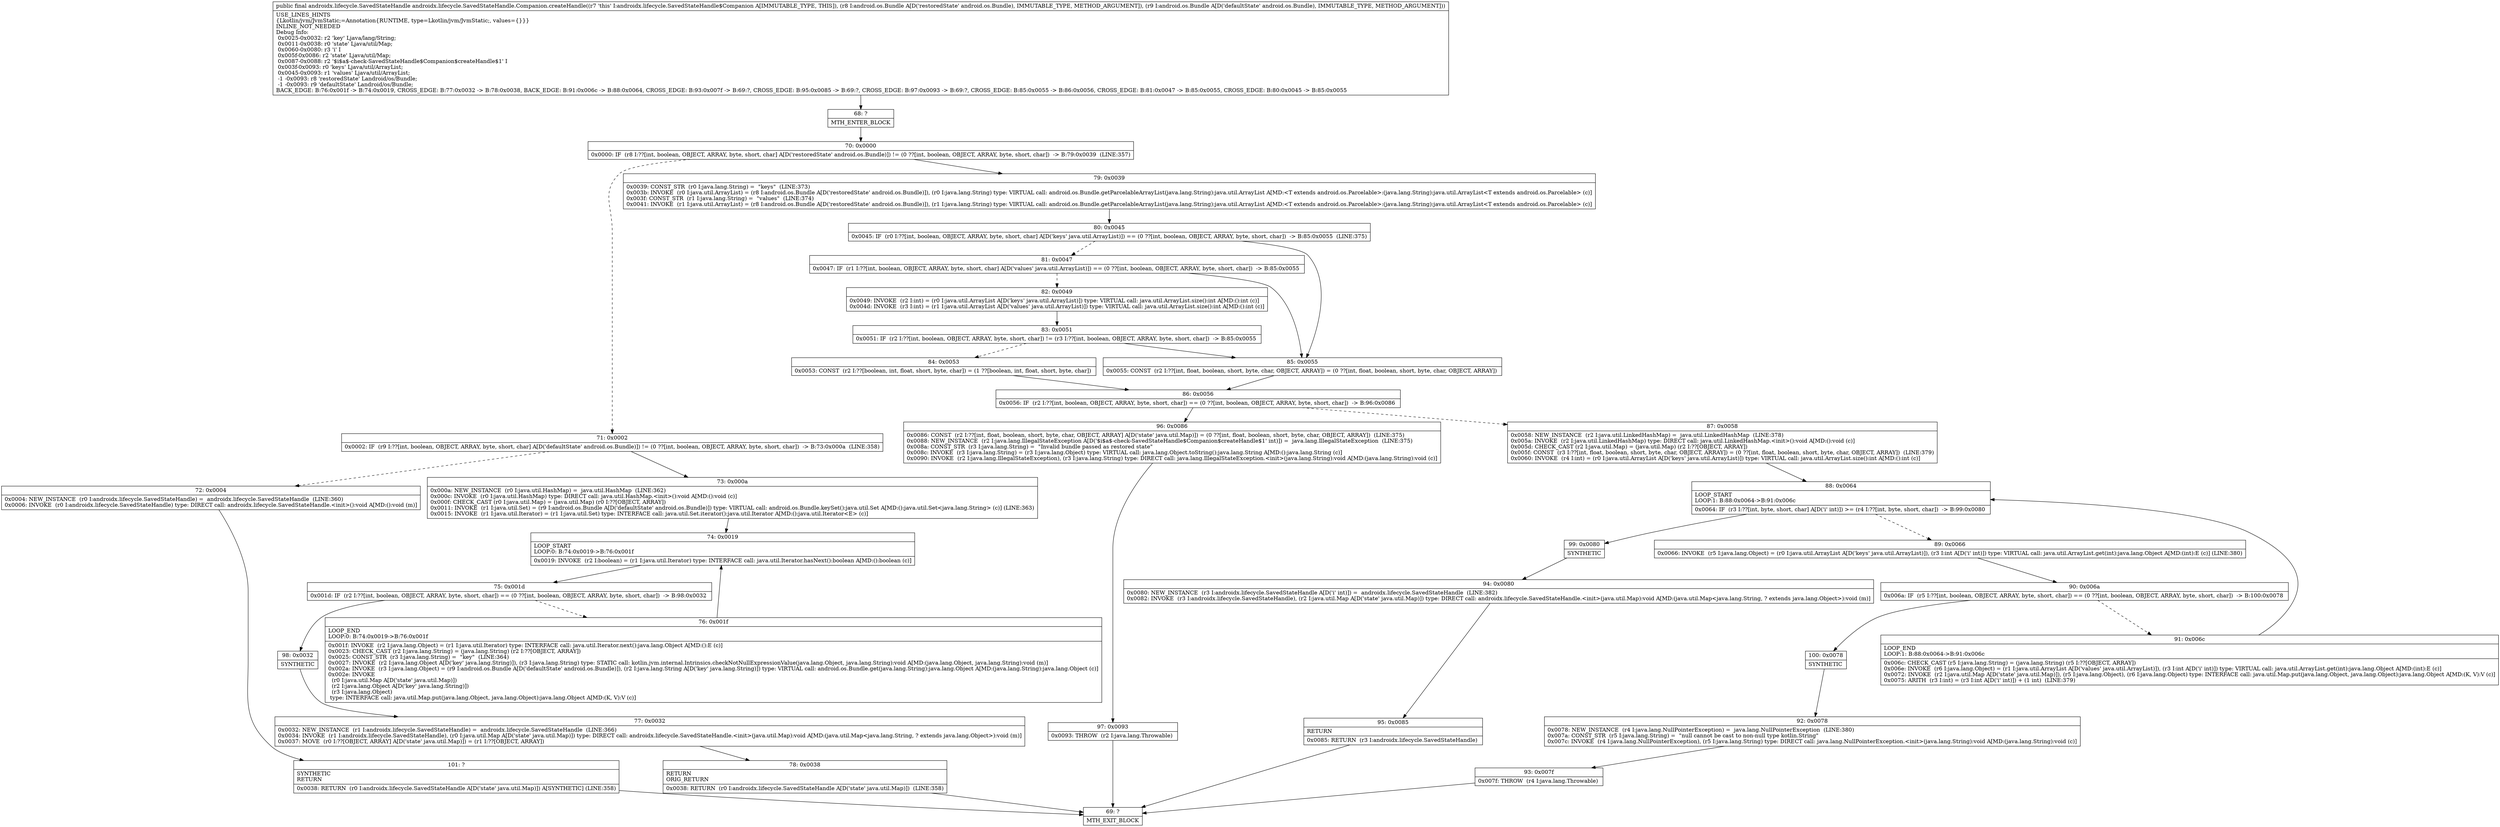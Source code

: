 digraph "CFG forandroidx.lifecycle.SavedStateHandle.Companion.createHandle(Landroid\/os\/Bundle;Landroid\/os\/Bundle;)Landroidx\/lifecycle\/SavedStateHandle;" {
Node_68 [shape=record,label="{68\:\ ?|MTH_ENTER_BLOCK\l}"];
Node_70 [shape=record,label="{70\:\ 0x0000|0x0000: IF  (r8 I:??[int, boolean, OBJECT, ARRAY, byte, short, char] A[D('restoredState' android.os.Bundle)]) != (0 ??[int, boolean, OBJECT, ARRAY, byte, short, char])  \-\> B:79:0x0039  (LINE:357)\l}"];
Node_71 [shape=record,label="{71\:\ 0x0002|0x0002: IF  (r9 I:??[int, boolean, OBJECT, ARRAY, byte, short, char] A[D('defaultState' android.os.Bundle)]) != (0 ??[int, boolean, OBJECT, ARRAY, byte, short, char])  \-\> B:73:0x000a  (LINE:358)\l}"];
Node_72 [shape=record,label="{72\:\ 0x0004|0x0004: NEW_INSTANCE  (r0 I:androidx.lifecycle.SavedStateHandle) =  androidx.lifecycle.SavedStateHandle  (LINE:360)\l0x0006: INVOKE  (r0 I:androidx.lifecycle.SavedStateHandle) type: DIRECT call: androidx.lifecycle.SavedStateHandle.\<init\>():void A[MD:():void (m)]\l}"];
Node_101 [shape=record,label="{101\:\ ?|SYNTHETIC\lRETURN\l|0x0038: RETURN  (r0 I:androidx.lifecycle.SavedStateHandle A[D('state' java.util.Map)]) A[SYNTHETIC] (LINE:358)\l}"];
Node_69 [shape=record,label="{69\:\ ?|MTH_EXIT_BLOCK\l}"];
Node_73 [shape=record,label="{73\:\ 0x000a|0x000a: NEW_INSTANCE  (r0 I:java.util.HashMap) =  java.util.HashMap  (LINE:362)\l0x000c: INVOKE  (r0 I:java.util.HashMap) type: DIRECT call: java.util.HashMap.\<init\>():void A[MD:():void (c)]\l0x000f: CHECK_CAST (r0 I:java.util.Map) = (java.util.Map) (r0 I:??[OBJECT, ARRAY]) \l0x0011: INVOKE  (r1 I:java.util.Set) = (r9 I:android.os.Bundle A[D('defaultState' android.os.Bundle)]) type: VIRTUAL call: android.os.Bundle.keySet():java.util.Set A[MD:():java.util.Set\<java.lang.String\> (c)] (LINE:363)\l0x0015: INVOKE  (r1 I:java.util.Iterator) = (r1 I:java.util.Set) type: INTERFACE call: java.util.Set.iterator():java.util.Iterator A[MD:():java.util.Iterator\<E\> (c)]\l}"];
Node_74 [shape=record,label="{74\:\ 0x0019|LOOP_START\lLOOP:0: B:74:0x0019\-\>B:76:0x001f\l|0x0019: INVOKE  (r2 I:boolean) = (r1 I:java.util.Iterator) type: INTERFACE call: java.util.Iterator.hasNext():boolean A[MD:():boolean (c)]\l}"];
Node_75 [shape=record,label="{75\:\ 0x001d|0x001d: IF  (r2 I:??[int, boolean, OBJECT, ARRAY, byte, short, char]) == (0 ??[int, boolean, OBJECT, ARRAY, byte, short, char])  \-\> B:98:0x0032 \l}"];
Node_76 [shape=record,label="{76\:\ 0x001f|LOOP_END\lLOOP:0: B:74:0x0019\-\>B:76:0x001f\l|0x001f: INVOKE  (r2 I:java.lang.Object) = (r1 I:java.util.Iterator) type: INTERFACE call: java.util.Iterator.next():java.lang.Object A[MD:():E (c)]\l0x0023: CHECK_CAST (r2 I:java.lang.String) = (java.lang.String) (r2 I:??[OBJECT, ARRAY]) \l0x0025: CONST_STR  (r3 I:java.lang.String) =  \"key\"  (LINE:364)\l0x0027: INVOKE  (r2 I:java.lang.Object A[D('key' java.lang.String)]), (r3 I:java.lang.String) type: STATIC call: kotlin.jvm.internal.Intrinsics.checkNotNullExpressionValue(java.lang.Object, java.lang.String):void A[MD:(java.lang.Object, java.lang.String):void (m)]\l0x002a: INVOKE  (r3 I:java.lang.Object) = (r9 I:android.os.Bundle A[D('defaultState' android.os.Bundle)]), (r2 I:java.lang.String A[D('key' java.lang.String)]) type: VIRTUAL call: android.os.Bundle.get(java.lang.String):java.lang.Object A[MD:(java.lang.String):java.lang.Object (c)]\l0x002e: INVOKE  \l  (r0 I:java.util.Map A[D('state' java.util.Map)])\l  (r2 I:java.lang.Object A[D('key' java.lang.String)])\l  (r3 I:java.lang.Object)\l type: INTERFACE call: java.util.Map.put(java.lang.Object, java.lang.Object):java.lang.Object A[MD:(K, V):V (c)]\l}"];
Node_98 [shape=record,label="{98\:\ 0x0032|SYNTHETIC\l}"];
Node_77 [shape=record,label="{77\:\ 0x0032|0x0032: NEW_INSTANCE  (r1 I:androidx.lifecycle.SavedStateHandle) =  androidx.lifecycle.SavedStateHandle  (LINE:366)\l0x0034: INVOKE  (r1 I:androidx.lifecycle.SavedStateHandle), (r0 I:java.util.Map A[D('state' java.util.Map)]) type: DIRECT call: androidx.lifecycle.SavedStateHandle.\<init\>(java.util.Map):void A[MD:(java.util.Map\<java.lang.String, ? extends java.lang.Object\>):void (m)]\l0x0037: MOVE  (r0 I:??[OBJECT, ARRAY] A[D('state' java.util.Map)]) = (r1 I:??[OBJECT, ARRAY]) \l}"];
Node_78 [shape=record,label="{78\:\ 0x0038|RETURN\lORIG_RETURN\l|0x0038: RETURN  (r0 I:androidx.lifecycle.SavedStateHandle A[D('state' java.util.Map)])  (LINE:358)\l}"];
Node_79 [shape=record,label="{79\:\ 0x0039|0x0039: CONST_STR  (r0 I:java.lang.String) =  \"keys\"  (LINE:373)\l0x003b: INVOKE  (r0 I:java.util.ArrayList) = (r8 I:android.os.Bundle A[D('restoredState' android.os.Bundle)]), (r0 I:java.lang.String) type: VIRTUAL call: android.os.Bundle.getParcelableArrayList(java.lang.String):java.util.ArrayList A[MD:\<T extends android.os.Parcelable\>:(java.lang.String):java.util.ArrayList\<T extends android.os.Parcelable\> (c)]\l0x003f: CONST_STR  (r1 I:java.lang.String) =  \"values\"  (LINE:374)\l0x0041: INVOKE  (r1 I:java.util.ArrayList) = (r8 I:android.os.Bundle A[D('restoredState' android.os.Bundle)]), (r1 I:java.lang.String) type: VIRTUAL call: android.os.Bundle.getParcelableArrayList(java.lang.String):java.util.ArrayList A[MD:\<T extends android.os.Parcelable\>:(java.lang.String):java.util.ArrayList\<T extends android.os.Parcelable\> (c)]\l}"];
Node_80 [shape=record,label="{80\:\ 0x0045|0x0045: IF  (r0 I:??[int, boolean, OBJECT, ARRAY, byte, short, char] A[D('keys' java.util.ArrayList)]) == (0 ??[int, boolean, OBJECT, ARRAY, byte, short, char])  \-\> B:85:0x0055  (LINE:375)\l}"];
Node_81 [shape=record,label="{81\:\ 0x0047|0x0047: IF  (r1 I:??[int, boolean, OBJECT, ARRAY, byte, short, char] A[D('values' java.util.ArrayList)]) == (0 ??[int, boolean, OBJECT, ARRAY, byte, short, char])  \-\> B:85:0x0055 \l}"];
Node_82 [shape=record,label="{82\:\ 0x0049|0x0049: INVOKE  (r2 I:int) = (r0 I:java.util.ArrayList A[D('keys' java.util.ArrayList)]) type: VIRTUAL call: java.util.ArrayList.size():int A[MD:():int (c)]\l0x004d: INVOKE  (r3 I:int) = (r1 I:java.util.ArrayList A[D('values' java.util.ArrayList)]) type: VIRTUAL call: java.util.ArrayList.size():int A[MD:():int (c)]\l}"];
Node_83 [shape=record,label="{83\:\ 0x0051|0x0051: IF  (r2 I:??[int, boolean, OBJECT, ARRAY, byte, short, char]) != (r3 I:??[int, boolean, OBJECT, ARRAY, byte, short, char])  \-\> B:85:0x0055 \l}"];
Node_84 [shape=record,label="{84\:\ 0x0053|0x0053: CONST  (r2 I:??[boolean, int, float, short, byte, char]) = (1 ??[boolean, int, float, short, byte, char]) \l}"];
Node_86 [shape=record,label="{86\:\ 0x0056|0x0056: IF  (r2 I:??[int, boolean, OBJECT, ARRAY, byte, short, char]) == (0 ??[int, boolean, OBJECT, ARRAY, byte, short, char])  \-\> B:96:0x0086 \l}"];
Node_87 [shape=record,label="{87\:\ 0x0058|0x0058: NEW_INSTANCE  (r2 I:java.util.LinkedHashMap) =  java.util.LinkedHashMap  (LINE:378)\l0x005a: INVOKE  (r2 I:java.util.LinkedHashMap) type: DIRECT call: java.util.LinkedHashMap.\<init\>():void A[MD:():void (c)]\l0x005d: CHECK_CAST (r2 I:java.util.Map) = (java.util.Map) (r2 I:??[OBJECT, ARRAY]) \l0x005f: CONST  (r3 I:??[int, float, boolean, short, byte, char, OBJECT, ARRAY]) = (0 ??[int, float, boolean, short, byte, char, OBJECT, ARRAY])  (LINE:379)\l0x0060: INVOKE  (r4 I:int) = (r0 I:java.util.ArrayList A[D('keys' java.util.ArrayList)]) type: VIRTUAL call: java.util.ArrayList.size():int A[MD:():int (c)]\l}"];
Node_88 [shape=record,label="{88\:\ 0x0064|LOOP_START\lLOOP:1: B:88:0x0064\-\>B:91:0x006c\l|0x0064: IF  (r3 I:??[int, byte, short, char] A[D('i' int)]) \>= (r4 I:??[int, byte, short, char])  \-\> B:99:0x0080 \l}"];
Node_89 [shape=record,label="{89\:\ 0x0066|0x0066: INVOKE  (r5 I:java.lang.Object) = (r0 I:java.util.ArrayList A[D('keys' java.util.ArrayList)]), (r3 I:int A[D('i' int)]) type: VIRTUAL call: java.util.ArrayList.get(int):java.lang.Object A[MD:(int):E (c)] (LINE:380)\l}"];
Node_90 [shape=record,label="{90\:\ 0x006a|0x006a: IF  (r5 I:??[int, boolean, OBJECT, ARRAY, byte, short, char]) == (0 ??[int, boolean, OBJECT, ARRAY, byte, short, char])  \-\> B:100:0x0078 \l}"];
Node_91 [shape=record,label="{91\:\ 0x006c|LOOP_END\lLOOP:1: B:88:0x0064\-\>B:91:0x006c\l|0x006c: CHECK_CAST (r5 I:java.lang.String) = (java.lang.String) (r5 I:??[OBJECT, ARRAY]) \l0x006e: INVOKE  (r6 I:java.lang.Object) = (r1 I:java.util.ArrayList A[D('values' java.util.ArrayList)]), (r3 I:int A[D('i' int)]) type: VIRTUAL call: java.util.ArrayList.get(int):java.lang.Object A[MD:(int):E (c)]\l0x0072: INVOKE  (r2 I:java.util.Map A[D('state' java.util.Map)]), (r5 I:java.lang.Object), (r6 I:java.lang.Object) type: INTERFACE call: java.util.Map.put(java.lang.Object, java.lang.Object):java.lang.Object A[MD:(K, V):V (c)]\l0x0075: ARITH  (r3 I:int) = (r3 I:int A[D('i' int)]) + (1 int)  (LINE:379)\l}"];
Node_100 [shape=record,label="{100\:\ 0x0078|SYNTHETIC\l}"];
Node_92 [shape=record,label="{92\:\ 0x0078|0x0078: NEW_INSTANCE  (r4 I:java.lang.NullPointerException) =  java.lang.NullPointerException  (LINE:380)\l0x007a: CONST_STR  (r5 I:java.lang.String) =  \"null cannot be cast to non\-null type kotlin.String\" \l0x007c: INVOKE  (r4 I:java.lang.NullPointerException), (r5 I:java.lang.String) type: DIRECT call: java.lang.NullPointerException.\<init\>(java.lang.String):void A[MD:(java.lang.String):void (c)]\l}"];
Node_93 [shape=record,label="{93\:\ 0x007f|0x007f: THROW  (r4 I:java.lang.Throwable) \l}"];
Node_99 [shape=record,label="{99\:\ 0x0080|SYNTHETIC\l}"];
Node_94 [shape=record,label="{94\:\ 0x0080|0x0080: NEW_INSTANCE  (r3 I:androidx.lifecycle.SavedStateHandle A[D('i' int)]) =  androidx.lifecycle.SavedStateHandle  (LINE:382)\l0x0082: INVOKE  (r3 I:androidx.lifecycle.SavedStateHandle), (r2 I:java.util.Map A[D('state' java.util.Map)]) type: DIRECT call: androidx.lifecycle.SavedStateHandle.\<init\>(java.util.Map):void A[MD:(java.util.Map\<java.lang.String, ? extends java.lang.Object\>):void (m)]\l}"];
Node_95 [shape=record,label="{95\:\ 0x0085|RETURN\l|0x0085: RETURN  (r3 I:androidx.lifecycle.SavedStateHandle) \l}"];
Node_96 [shape=record,label="{96\:\ 0x0086|0x0086: CONST  (r2 I:??[int, float, boolean, short, byte, char, OBJECT, ARRAY] A[D('state' java.util.Map)]) = (0 ??[int, float, boolean, short, byte, char, OBJECT, ARRAY])  (LINE:375)\l0x0088: NEW_INSTANCE  (r2 I:java.lang.IllegalStateException A[D('$i$a$\-check\-SavedStateHandle$Companion$createHandle$1' int)]) =  java.lang.IllegalStateException  (LINE:375)\l0x008a: CONST_STR  (r3 I:java.lang.String) =  \"Invalid bundle passed as restored state\" \l0x008c: INVOKE  (r3 I:java.lang.String) = (r3 I:java.lang.Object) type: VIRTUAL call: java.lang.Object.toString():java.lang.String A[MD:():java.lang.String (c)]\l0x0090: INVOKE  (r2 I:java.lang.IllegalStateException), (r3 I:java.lang.String) type: DIRECT call: java.lang.IllegalStateException.\<init\>(java.lang.String):void A[MD:(java.lang.String):void (c)]\l}"];
Node_97 [shape=record,label="{97\:\ 0x0093|0x0093: THROW  (r2 I:java.lang.Throwable) \l}"];
Node_85 [shape=record,label="{85\:\ 0x0055|0x0055: CONST  (r2 I:??[int, float, boolean, short, byte, char, OBJECT, ARRAY]) = (0 ??[int, float, boolean, short, byte, char, OBJECT, ARRAY]) \l}"];
MethodNode[shape=record,label="{public final androidx.lifecycle.SavedStateHandle androidx.lifecycle.SavedStateHandle.Companion.createHandle((r7 'this' I:androidx.lifecycle.SavedStateHandle$Companion A[IMMUTABLE_TYPE, THIS]), (r8 I:android.os.Bundle A[D('restoredState' android.os.Bundle), IMMUTABLE_TYPE, METHOD_ARGUMENT]), (r9 I:android.os.Bundle A[D('defaultState' android.os.Bundle), IMMUTABLE_TYPE, METHOD_ARGUMENT]))  | USE_LINES_HINTS\l\{Lkotlin\/jvm\/JvmStatic;=Annotation\{RUNTIME, type=Lkotlin\/jvm\/JvmStatic;, values=\{\}\}\}\lINLINE_NOT_NEEDED\lDebug Info:\l  0x0025\-0x0032: r2 'key' Ljava\/lang\/String;\l  0x0011\-0x0038: r0 'state' Ljava\/util\/Map;\l  0x0060\-0x0080: r3 'i' I\l  0x005f\-0x0086: r2 'state' Ljava\/util\/Map;\l  0x0087\-0x0088: r2 '$i$a$\-check\-SavedStateHandle$Companion$createHandle$1' I\l  0x003f\-0x0093: r0 'keys' Ljava\/util\/ArrayList;\l  0x0045\-0x0093: r1 'values' Ljava\/util\/ArrayList;\l  \-1 \-0x0093: r8 'restoredState' Landroid\/os\/Bundle;\l  \-1 \-0x0093: r9 'defaultState' Landroid\/os\/Bundle;\lBACK_EDGE: B:76:0x001f \-\> B:74:0x0019, CROSS_EDGE: B:77:0x0032 \-\> B:78:0x0038, BACK_EDGE: B:91:0x006c \-\> B:88:0x0064, CROSS_EDGE: B:93:0x007f \-\> B:69:?, CROSS_EDGE: B:95:0x0085 \-\> B:69:?, CROSS_EDGE: B:97:0x0093 \-\> B:69:?, CROSS_EDGE: B:85:0x0055 \-\> B:86:0x0056, CROSS_EDGE: B:81:0x0047 \-\> B:85:0x0055, CROSS_EDGE: B:80:0x0045 \-\> B:85:0x0055\l}"];
MethodNode -> Node_68;Node_68 -> Node_70;
Node_70 -> Node_71[style=dashed];
Node_70 -> Node_79;
Node_71 -> Node_72[style=dashed];
Node_71 -> Node_73;
Node_72 -> Node_101;
Node_101 -> Node_69;
Node_73 -> Node_74;
Node_74 -> Node_75;
Node_75 -> Node_76[style=dashed];
Node_75 -> Node_98;
Node_76 -> Node_74;
Node_98 -> Node_77;
Node_77 -> Node_78;
Node_78 -> Node_69;
Node_79 -> Node_80;
Node_80 -> Node_81[style=dashed];
Node_80 -> Node_85;
Node_81 -> Node_82[style=dashed];
Node_81 -> Node_85;
Node_82 -> Node_83;
Node_83 -> Node_84[style=dashed];
Node_83 -> Node_85;
Node_84 -> Node_86;
Node_86 -> Node_87[style=dashed];
Node_86 -> Node_96;
Node_87 -> Node_88;
Node_88 -> Node_89[style=dashed];
Node_88 -> Node_99;
Node_89 -> Node_90;
Node_90 -> Node_91[style=dashed];
Node_90 -> Node_100;
Node_91 -> Node_88;
Node_100 -> Node_92;
Node_92 -> Node_93;
Node_93 -> Node_69;
Node_99 -> Node_94;
Node_94 -> Node_95;
Node_95 -> Node_69;
Node_96 -> Node_97;
Node_97 -> Node_69;
Node_85 -> Node_86;
}

